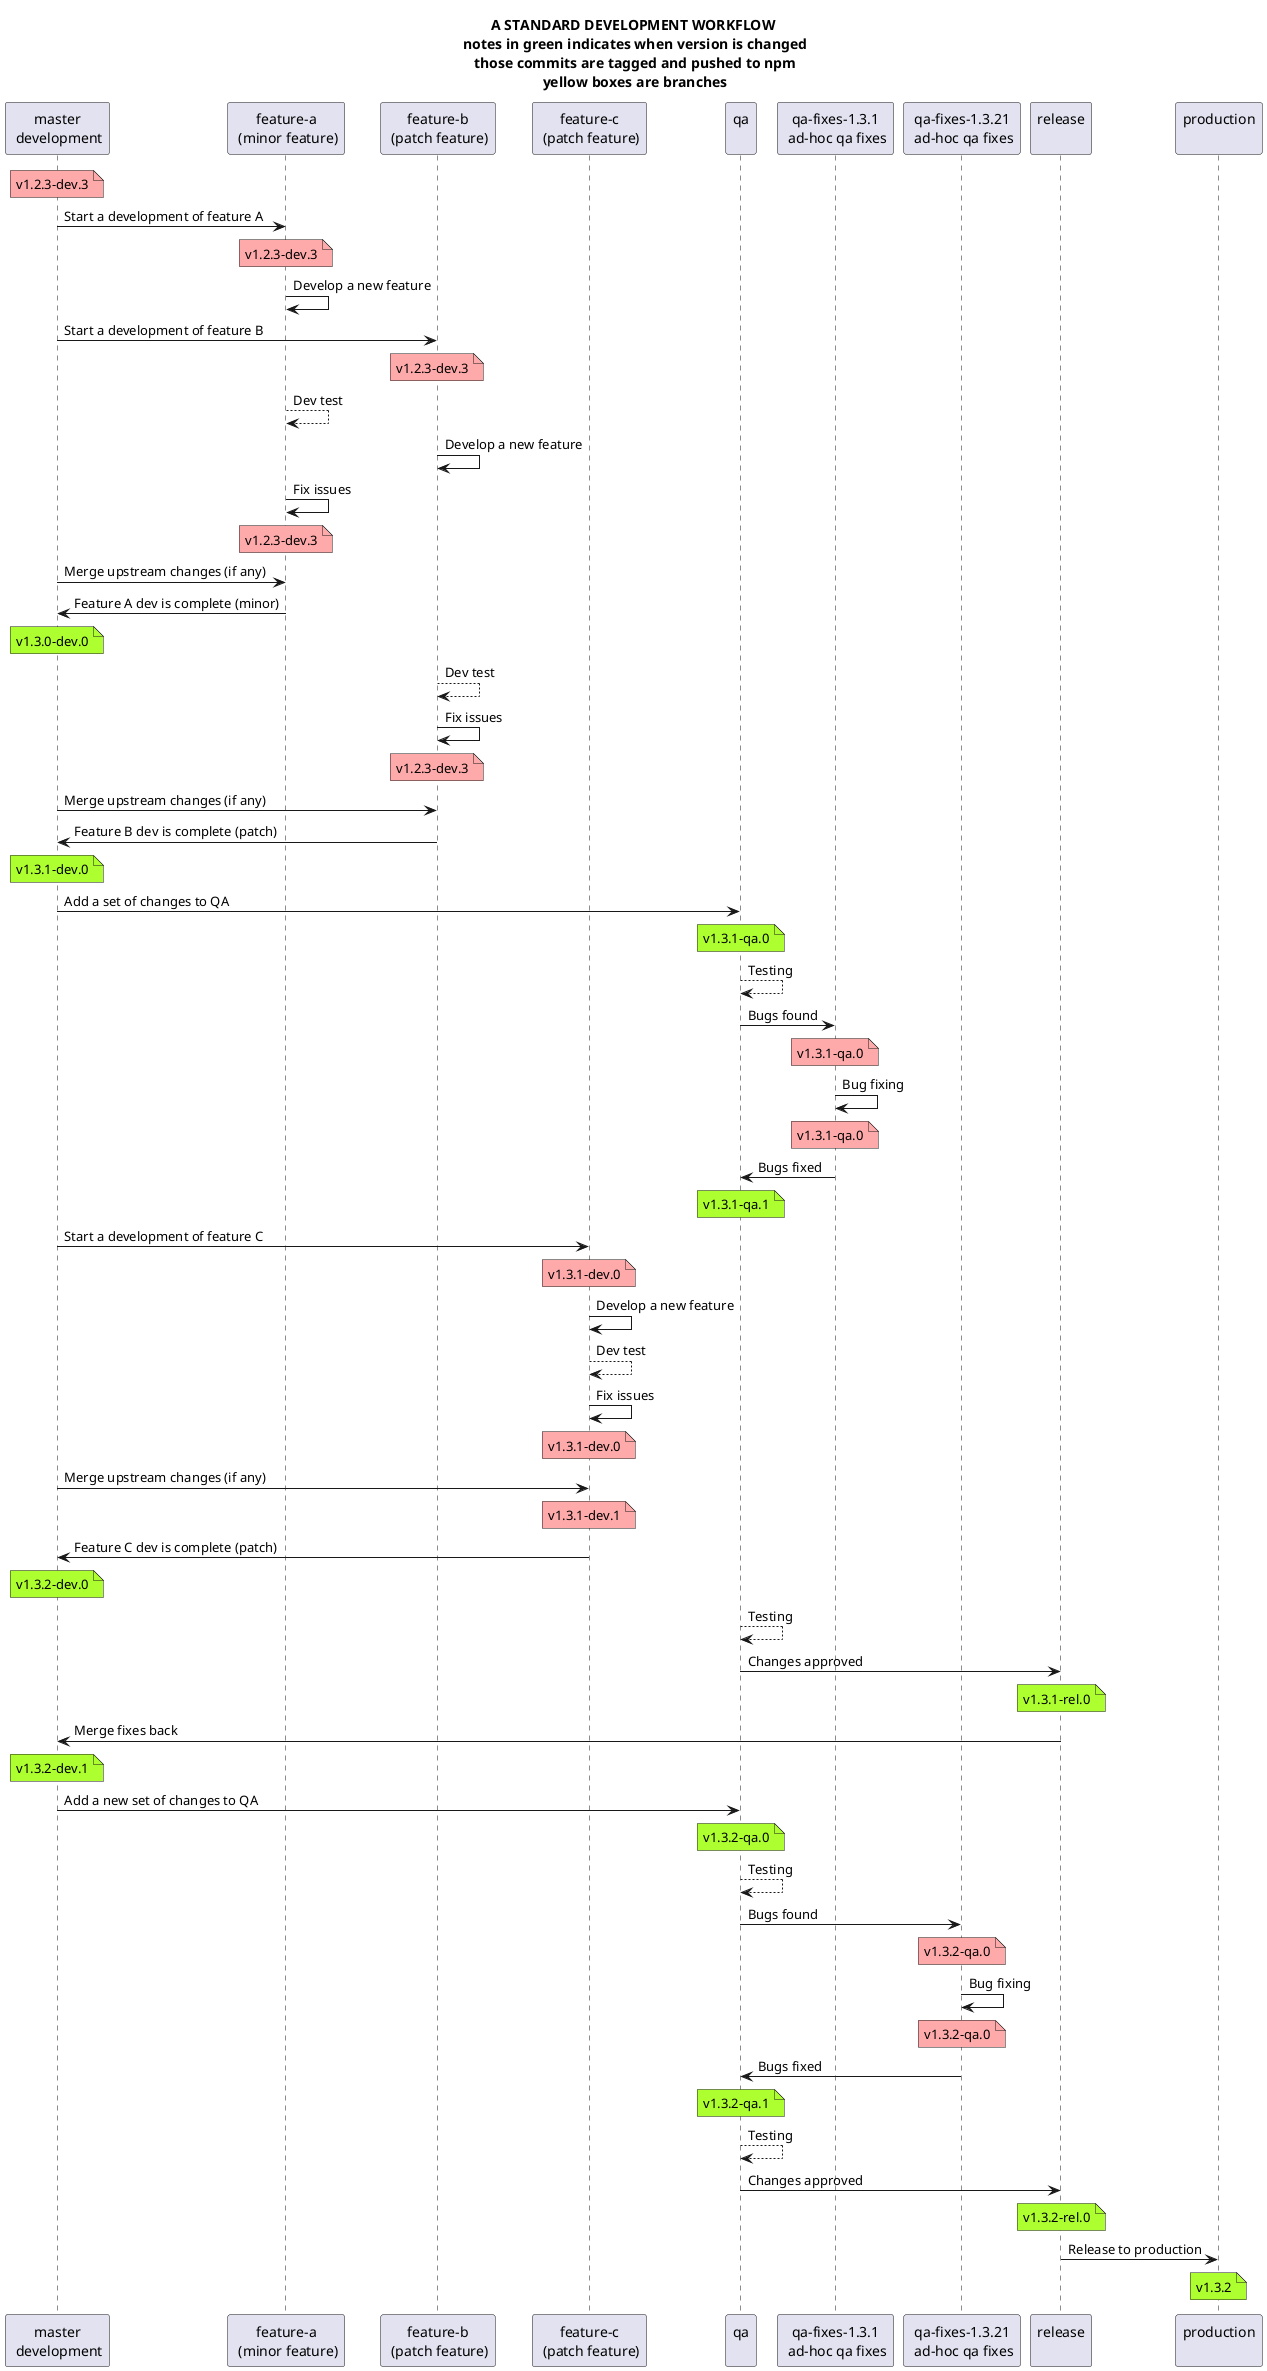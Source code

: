 @startuml
title A STANDARD DEVELOPMENT WORKFLOW\n notes in green indicates when version is changed\n those commits are tagged and pushed to npm\n yellow boxes are branches
participant "master\n development" as mst
participant "feature-a\n (minor feature)" as f1
participant "feature-b\n (patch feature)" as f2
participant "feature-c\n (patch feature)" as f3
participant "qa\n" as qa
participant "qa-fixes-1.3.1\n ad-hoc qa fixes" as qafix
participant "qa-fixes-1.3.21\n ad-hoc qa fixes" as qafix2
participant "release\n" as rel
participant "production\n" as prod

note over mst #FFAAAA: v1.2.3-dev.3
mst -> f1: Start a development of feature A
note over f1 #FFAAAA: v1.2.3-dev.3
f1 -> f1: Develop a new feature
mst -> f2: Start a development of feature B
note over f2 #FFAAAA: v1.2.3-dev.3
f1 --> f1: Dev test
f2 -> f2: Develop a new feature
f1 -> f1: Fix issues
note over f1 #FFAAAA: v1.2.3-dev.3
mst -> f1: Merge upstream changes (if any)
f1 -> mst: Feature A dev is complete (minor)
note over mst #GreenYellow: v1.3.0-dev.0

f2 --> f2: Dev test
f2 -> f2: Fix issues
note over f2 #FFAAAA: v1.2.3-dev.3
mst -> f2: Merge upstream changes (if any)
f2 -> mst: Feature B dev is complete (patch)
note over mst #GreenYellow: v1.3.1-dev.0

mst -> qa: Add a set of changes to QA
note over qa #GreenYellow: v1.3.1-qa.0
qa --> qa: Testing
qa -> qafix: Bugs found
note over qafix #FFAAAA: v1.3.1-qa.0
qafix -> qafix: Bug fixing
note over qafix #FFAAAA: v1.3.1-qa.0
qafix -> qa: Bugs fixed
note over qa #GreenYellow: v1.3.1-qa.1

mst -> f3: Start a development of feature C
note over f3 #FFAAAA: v1.3.1-dev.0
f3 -> f3: Develop a new feature
f3 --> f3: Dev test
f3 -> f3: Fix issues
note over f3 #FFAAAA: v1.3.1-dev.0
mst -> f3: Merge upstream changes (if any)
note over f3 #FFAAAA: v1.3.1-dev.1
f3 -> mst: Feature C dev is complete (patch)
note over mst #GreenYellow: v1.3.2-dev.0

qa --> qa: Testing
qa -> rel: Changes approved
note over rel #GreenYellow: v1.3.1-rel.0
rel -> mst: Merge fixes back
note over mst #GreenYellow: v1.3.2-dev.1

mst -> qa: Add a new set of changes to QA
note over qa #GreenYellow: v1.3.2-qa.0
qa --> qa: Testing
qa -> qafix2: Bugs found
note over qafix2 #FFAAAA: v1.3.2-qa.0
qafix2 -> qafix2: Bug fixing
note over qafix2 #FFAAAA: v1.3.2-qa.0
qafix2 -> qa: Bugs fixed
note over qa #GreenYellow: v1.3.2-qa.1
qa --> qa: Testing
qa -> rel: Changes approved
note over rel #GreenYellow: v1.3.2-rel.0

rel -> prod: Release to production
note over prod #GreenYellow: v1.3.2
@enduml
